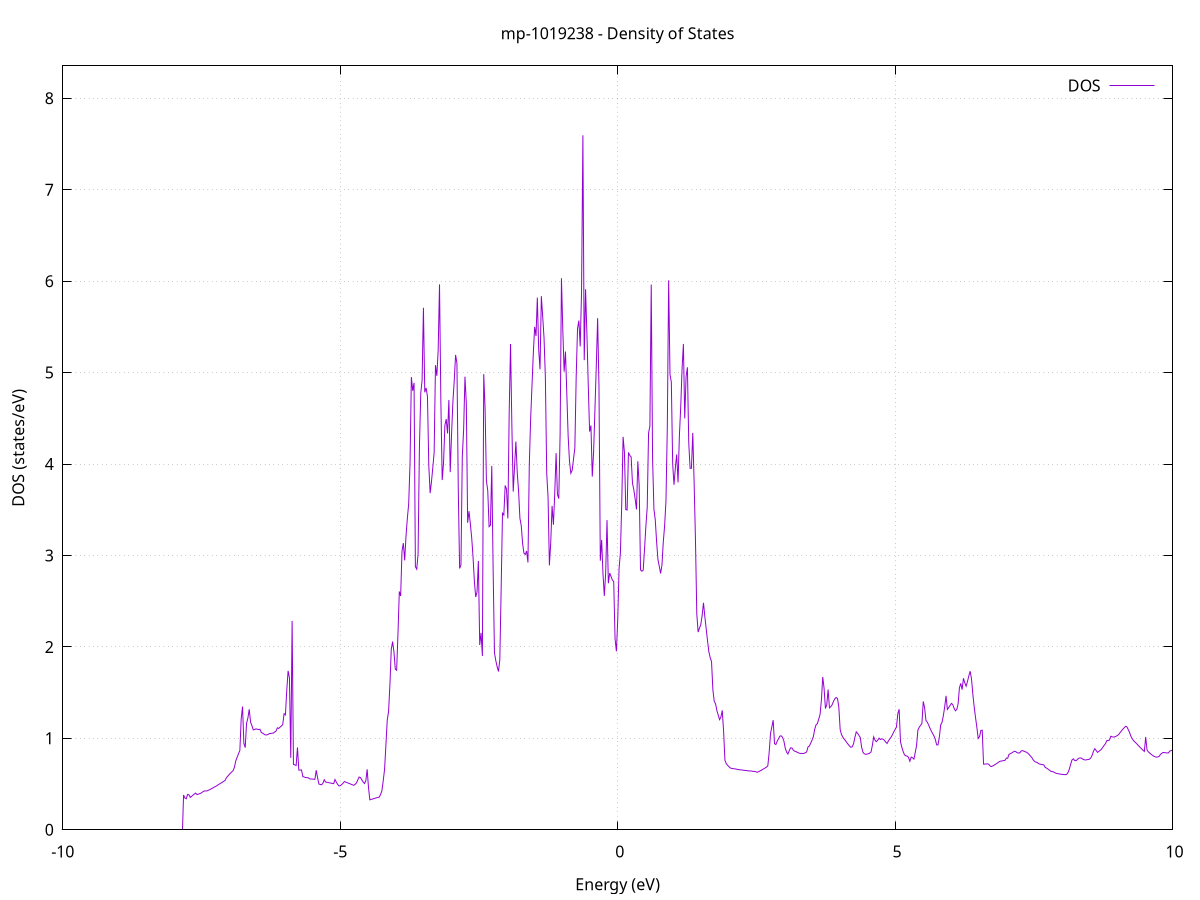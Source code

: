 set title 'mp-1019238 - Density of States'
set xlabel 'Energy (eV)'
set ylabel 'DOS (states/eV)'
set grid
set xrange [-10:10]
set yrange [0:8.354]
set xzeroaxis lt -1
set terminal png size 800,600
set output 'mp-1019238_dos_gnuplot.png'
plot '-' using 1:2 with lines title 'DOS'
-24.221500 0.000000
-24.197300 0.000000
-24.173200 0.000000
-24.149000 0.000000
-24.124900 0.000000
-24.100700 0.000000
-24.076600 0.000000
-24.052400 0.000000
-24.028300 0.000000
-24.004100 0.000000
-23.980000 0.000000
-23.955800 0.000000
-23.931700 0.000000
-23.907500 0.000000
-23.883400 0.000000
-23.859200 0.000000
-23.835100 0.000000
-23.810900 0.000000
-23.786800 0.000000
-23.762600 0.000000
-23.738500 0.000000
-23.714300 0.000000
-23.690200 0.000000
-23.666000 0.000000
-23.641900 0.000000
-23.617700 0.000000
-23.593600 0.000000
-23.569400 0.000000
-23.545300 0.000000
-23.521100 0.000000
-23.497000 0.000000
-23.472800 0.000000
-23.448700 0.000000
-23.424500 0.000000
-23.400400 0.000000
-23.376200 0.000000
-23.352100 0.000000
-23.327900 0.000000
-23.303800 0.000000
-23.279600 0.000000
-23.255500 0.000000
-23.231300 0.000000
-23.207200 0.000000
-23.183000 0.000000
-23.158900 0.000000
-23.134700 0.000000
-23.110600 0.000000
-23.086400 0.000000
-23.062300 0.000000
-23.038100 0.000000
-23.014000 0.000000
-22.989800 0.000000
-22.965700 0.000000
-22.941500 0.000000
-22.917400 0.000000
-22.893200 0.000000
-22.869100 0.000000
-22.844900 0.000000
-22.820800 0.000000
-22.796600 0.000000
-22.772500 0.000000
-22.748300 0.000000
-22.724200 0.000000
-22.700000 0.000000
-22.675900 0.000000
-22.651700 0.000000
-22.627600 0.000000
-22.603400 0.000000
-22.579300 0.000000
-22.555100 0.000000
-22.531000 0.000000
-22.506800 0.000000
-22.482600 0.000000
-22.458500 0.000000
-22.434300 0.000000
-22.410200 0.000000
-22.386000 0.000000
-22.361900 0.000000
-22.337700 0.000000
-22.313600 0.000000
-22.289400 0.000000
-22.265300 0.000000
-22.241100 0.000000
-22.217000 0.000000
-22.192800 0.000000
-22.168700 0.000000
-22.144500 0.000000
-22.120400 0.000000
-22.096200 0.000000
-22.072100 0.000000
-22.047900 0.000000
-22.023800 0.023800
-21.999600 0.667300
-21.975500 0.720100
-21.951300 0.671400
-21.927200 0.719100
-21.903000 0.774500
-21.878900 0.754000
-21.854700 0.779200
-21.830600 0.816600
-21.806400 0.837300
-21.782300 0.861600
-21.758100 0.895200
-21.734000 0.931300
-21.709800 0.978000
-21.685700 1.023400
-21.661500 1.067400
-21.637400 1.123400
-21.613200 1.230600
-21.589100 1.309800
-21.564900 1.411100
-21.540800 1.672500
-21.516600 2.032500
-21.492500 2.188100
-21.468300 1.744700
-21.444200 1.432600
-21.420000 1.335000
-21.395900 1.190700
-21.371700 1.126400
-21.347600 1.069800
-21.323400 0.996700
-21.299300 0.950100
-21.275100 0.911200
-21.251000 0.873900
-21.226800 0.836200
-21.202700 0.800800
-21.178500 0.770100
-21.154400 0.761200
-21.130200 0.707000
-21.106100 0.743600
-21.081900 0.636600
-21.057800 0.737000
-21.033600 0.000000
-21.009500 0.000000
-20.985300 0.000000
-20.961200 0.000000
-20.937000 0.000000
-20.912900 0.000000
-20.888700 0.000000
-20.864600 0.000000
-20.840400 0.000000
-20.816300 0.000000
-20.792100 0.000000
-20.768000 0.000000
-20.743800 0.000000
-20.719700 0.000000
-20.695500 0.000000
-20.671400 0.000000
-20.647200 0.000000
-20.623100 0.000000
-20.598900 0.000000
-20.574800 0.000000
-20.550600 0.000000
-20.526400 0.000000
-20.502300 0.000000
-20.478100 0.000000
-20.454000 0.000000
-20.429800 0.000000
-20.405700 0.000000
-20.381500 0.000000
-20.357400 0.000000
-20.333200 0.000000
-20.309100 0.000000
-20.284900 0.000000
-20.260800 0.000000
-20.236600 0.000000
-20.212500 0.000000
-20.188300 0.000000
-20.164200 0.000000
-20.140000 0.000000
-20.115900 0.000000
-20.091700 0.000000
-20.067600 0.000000
-20.043400 0.000000
-20.019300 0.000000
-19.995100 0.000000
-19.971000 0.000000
-19.946800 0.000000
-19.922700 0.000000
-19.898500 0.000000
-19.874400 0.000000
-19.850200 0.000000
-19.826100 0.000000
-19.801900 0.000000
-19.777800 0.000000
-19.753600 0.000000
-19.729500 0.000000
-19.705300 0.000000
-19.681200 0.000000
-19.657000 0.000000
-19.632900 0.000000
-19.608700 0.000000
-19.584600 0.000000
-19.560400 0.000000
-19.536300 0.000000
-19.512100 0.000000
-19.488000 0.000000
-19.463800 0.000000
-19.439700 0.000000
-19.415500 0.000000
-19.391400 0.000000
-19.367200 0.000000
-19.343100 0.000000
-19.318900 0.000000
-19.294800 0.000000
-19.270600 0.000000
-19.246500 0.000000
-19.222300 0.000000
-19.198200 0.000000
-19.174000 0.000000
-19.149900 0.000000
-19.125700 0.000000
-19.101600 0.000000
-19.077400 0.000000
-19.053300 0.000000
-19.029100 0.000000
-19.005000 0.000000
-18.980800 0.000000
-18.956700 0.000000
-18.932500 0.000000
-18.908400 0.000000
-18.884200 0.000000
-18.860100 0.000000
-18.835900 0.000000
-18.811800 0.000000
-18.787600 0.000000
-18.763500 0.000000
-18.739300 0.000000
-18.715200 0.000000
-18.691000 0.000000
-18.666900 0.000000
-18.642700 0.000000
-18.618500 0.000000
-18.594400 0.000000
-18.570200 0.000000
-18.546100 0.000000
-18.521900 0.000000
-18.497800 0.000000
-18.473600 0.000000
-18.449500 0.000000
-18.425300 0.000000
-18.401200 0.000000
-18.377000 0.000000
-18.352900 0.000000
-18.328700 0.000000
-18.304600 0.000000
-18.280400 0.000000
-18.256300 0.000000
-18.232100 0.000000
-18.208000 0.000000
-18.183800 0.000000
-18.159700 0.000000
-18.135500 0.000000
-18.111400 0.000000
-18.087200 0.000000
-18.063100 0.000000
-18.038900 0.000000
-18.014800 0.000000
-17.990600 0.000000
-17.966500 0.000000
-17.942300 0.000000
-17.918200 0.000000
-17.894000 0.000000
-17.869900 0.000000
-17.845700 0.000000
-17.821600 0.000000
-17.797400 0.000000
-17.773300 0.000000
-17.749100 0.000000
-17.725000 0.000000
-17.700800 0.000000
-17.676700 0.000000
-17.652500 0.000000
-17.628400 0.000000
-17.604200 0.000000
-17.580100 0.000000
-17.555900 0.000000
-17.531800 0.000000
-17.507600 0.000000
-17.483500 0.000000
-17.459300 0.000000
-17.435200 0.000000
-17.411000 0.000000
-17.386900 0.000000
-17.362700 0.000000
-17.338600 0.000000
-17.314400 0.000000
-17.290300 0.000000
-17.266100 0.000000
-17.242000 0.000000
-17.217800 0.000000
-17.193700 0.000000
-17.169500 0.000000
-17.145400 0.000000
-17.121200 0.000000
-17.097100 0.000000
-17.072900 0.000000
-17.048800 0.000000
-17.024600 0.000000
-17.000500 0.000000
-16.976300 0.000000
-16.952200 0.000000
-16.928000 0.000000
-16.903900 0.000000
-16.879700 0.000000
-16.855600 0.000000
-16.831400 0.000000
-16.807300 0.000000
-16.783100 0.000000
-16.759000 0.000000
-16.734800 0.000000
-16.710600 0.000000
-16.686500 0.000000
-16.662300 0.000000
-16.638200 0.000000
-16.614000 0.000000
-16.589900 0.000000
-16.565700 0.000000
-16.541600 0.000000
-16.517400 0.000000
-16.493300 0.000000
-16.469100 0.000000
-16.445000 0.000000
-16.420800 0.000000
-16.396700 0.000000
-16.372500 0.000000
-16.348400 0.000000
-16.324200 0.000000
-16.300100 0.000000
-16.275900 0.000000
-16.251800 0.000000
-16.227600 0.000000
-16.203500 0.000000
-16.179300 0.000000
-16.155200 0.000000
-16.131000 0.000000
-16.106900 0.000000
-16.082700 0.000000
-16.058600 0.000000
-16.034400 0.000000
-16.010300 0.000000
-15.986100 0.000000
-15.962000 0.000000
-15.937800 0.000000
-15.913700 0.000000
-15.889500 0.000000
-15.865400 0.000000
-15.841200 0.000000
-15.817100 0.000000
-15.792900 0.000000
-15.768800 0.000000
-15.744600 0.000000
-15.720500 0.000000
-15.696300 0.000000
-15.672200 0.000000
-15.648000 0.000000
-15.623900 0.000000
-15.599700 0.000000
-15.575600 0.000000
-15.551400 0.000000
-15.527300 0.000000
-15.503100 0.000000
-15.479000 0.000000
-15.454800 0.000000
-15.430700 0.000000
-15.406500 0.000000
-15.382400 0.000000
-15.358200 0.000000
-15.334100 0.000000
-15.309900 0.000000
-15.285800 0.000000
-15.261600 0.000000
-15.237500 0.000000
-15.213300 0.000000
-15.189200 0.000000
-15.165000 0.000000
-15.140900 0.000000
-15.116700 0.000000
-15.092600 0.000000
-15.068400 0.000000
-15.044300 0.000000
-15.020100 0.000000
-14.996000 0.000000
-14.971800 0.000000
-14.947700 0.000000
-14.923500 0.000000
-14.899400 0.000000
-14.875200 0.000000
-14.851100 0.000000
-14.826900 0.000000
-14.802700 0.000000
-14.778600 0.000000
-14.754400 0.000000
-14.730300 0.000000
-14.706100 0.000000
-14.682000 0.000000
-14.657800 0.000000
-14.633700 0.000000
-14.609500 0.000000
-14.585400 0.000000
-14.561200 0.000000
-14.537100 0.000000
-14.512900 0.000000
-14.488800 0.000000
-14.464600 0.000000
-14.440500 0.000000
-14.416300 0.000000
-14.392200 0.000000
-14.368000 0.000000
-14.343900 0.000000
-14.319700 0.000000
-14.295600 0.000000
-14.271400 0.000000
-14.247300 0.000000
-14.223100 0.000000
-14.199000 0.000000
-14.174800 0.000000
-14.150700 0.000000
-14.126500 0.000000
-14.102400 0.000000
-14.078200 0.000000
-14.054100 0.000000
-14.029900 0.000000
-14.005800 0.000000
-13.981600 0.000000
-13.957500 0.000000
-13.933300 0.000000
-13.909200 0.000000
-13.885000 0.000000
-13.860900 0.000000
-13.836700 0.000000
-13.812600 0.000000
-13.788400 0.000000
-13.764300 0.000000
-13.740100 0.000000
-13.716000 0.000000
-13.691800 0.000000
-13.667700 0.000000
-13.643500 0.000000
-13.619400 0.000000
-13.595200 0.000000
-13.571100 0.000000
-13.546900 0.000000
-13.522800 0.000000
-13.498600 0.000000
-13.474500 0.000000
-13.450300 0.000000
-13.426200 0.000000
-13.402000 0.000000
-13.377900 0.000000
-13.353700 0.000000
-13.329600 0.000000
-13.305400 0.000000
-13.281300 0.000000
-13.257100 0.000000
-13.233000 0.000000
-13.208800 0.000000
-13.184700 0.000000
-13.160500 0.000000
-13.136400 0.000000
-13.112200 0.000000
-13.088100 0.000000
-13.063900 0.000000
-13.039800 0.000000
-13.015600 0.000000
-12.991500 0.000000
-12.967300 0.000000
-12.943200 0.000000
-12.919000 0.000000
-12.894800 0.000000
-12.870700 0.000000
-12.846500 0.000000
-12.822400 0.000000
-12.798200 0.000000
-12.774100 0.000000
-12.749900 0.000000
-12.725800 0.000000
-12.701600 0.000000
-12.677500 0.000000
-12.653300 0.000000
-12.629200 0.000000
-12.605000 0.000000
-12.580900 0.000000
-12.556700 0.000000
-12.532600 0.000000
-12.508400 0.000000
-12.484300 0.000000
-12.460100 0.000000
-12.436000 0.000000
-12.411800 0.000000
-12.387700 0.000000
-12.363500 0.000000
-12.339400 0.000000
-12.315200 0.000000
-12.291100 0.000000
-12.266900 0.000000
-12.242800 0.000000
-12.218600 0.000000
-12.194500 0.000000
-12.170300 0.000000
-12.146200 0.000000
-12.122000 0.000000
-12.097900 0.000000
-12.073700 0.000000
-12.049600 0.000000
-12.025400 0.000000
-12.001300 0.000000
-11.977100 0.000000
-11.953000 0.000000
-11.928800 0.000000
-11.904700 0.000000
-11.880500 0.000000
-11.856400 0.000000
-11.832200 0.000000
-11.808100 0.000000
-11.783900 0.000000
-11.759800 0.000000
-11.735600 0.000000
-11.711500 0.000000
-11.687300 0.000000
-11.663200 0.000000
-11.639000 0.000000
-11.614900 0.000000
-11.590700 0.000000
-11.566600 0.000000
-11.542400 0.000000
-11.518300 0.000000
-11.494100 0.000000
-11.470000 0.000000
-11.445800 0.000000
-11.421700 0.000000
-11.397500 0.000000
-11.373400 0.000000
-11.349200 0.000000
-11.325100 0.000000
-11.300900 0.000000
-11.276800 0.000000
-11.252600 0.000000
-11.228500 0.000000
-11.204300 0.000000
-11.180200 0.000000
-11.156000 0.000000
-11.131900 0.000000
-11.107700 0.000000
-11.083600 0.000000
-11.059400 0.000000
-11.035300 0.000000
-11.011100 0.000000
-10.987000 0.000000
-10.962800 0.000000
-10.938600 0.000000
-10.914500 0.000000
-10.890300 0.000000
-10.866200 0.000000
-10.842000 0.000000
-10.817900 0.000000
-10.793700 0.000000
-10.769600 0.000000
-10.745400 0.000000
-10.721300 0.000000
-10.697100 0.000000
-10.673000 0.000000
-10.648800 0.000000
-10.624700 0.000000
-10.600500 0.000000
-10.576400 0.000000
-10.552200 0.000000
-10.528100 0.000000
-10.503900 0.000000
-10.479800 0.000000
-10.455600 0.000000
-10.431500 0.000000
-10.407300 0.000000
-10.383200 0.000000
-10.359000 0.000000
-10.334900 0.000000
-10.310700 0.000000
-10.286600 0.000000
-10.262400 0.000000
-10.238300 0.000000
-10.214100 0.000000
-10.190000 0.000000
-10.165800 0.000000
-10.141700 0.000000
-10.117500 0.000000
-10.093400 0.000000
-10.069200 0.000000
-10.045100 0.000000
-10.020900 0.000000
-9.996800 0.000000
-9.972600 0.000000
-9.948500 0.000000
-9.924300 0.000000
-9.900200 0.000000
-9.876000 0.000000
-9.851900 0.000000
-9.827700 0.000000
-9.803600 0.000000
-9.779400 0.000000
-9.755300 0.000000
-9.731100 0.000000
-9.707000 0.000000
-9.682800 0.000000
-9.658700 0.000000
-9.634500 0.000000
-9.610400 0.000000
-9.586200 0.000000
-9.562100 0.000000
-9.537900 0.000000
-9.513800 0.000000
-9.489600 0.000000
-9.465500 0.000000
-9.441300 0.000000
-9.417200 0.000000
-9.393000 0.000000
-9.368900 0.000000
-9.344700 0.000000
-9.320600 0.000000
-9.296400 0.000000
-9.272300 0.000000
-9.248100 0.000000
-9.224000 0.000000
-9.199800 0.000000
-9.175700 0.000000
-9.151500 0.000000
-9.127400 0.000000
-9.103200 0.000000
-9.079100 0.000000
-9.054900 0.000000
-9.030700 0.000000
-9.006600 0.000000
-8.982400 0.000000
-8.958300 0.000000
-8.934100 0.000000
-8.910000 0.000000
-8.885800 0.000000
-8.861700 0.000000
-8.837500 0.000000
-8.813400 0.000000
-8.789200 0.000000
-8.765100 0.000000
-8.740900 0.000000
-8.716800 0.000000
-8.692600 0.000000
-8.668500 0.000000
-8.644300 0.000000
-8.620200 0.000000
-8.596000 0.000000
-8.571900 0.000000
-8.547700 0.000000
-8.523600 0.000000
-8.499400 0.000000
-8.475300 0.000000
-8.451100 0.000000
-8.427000 0.000000
-8.402800 0.000000
-8.378700 0.000000
-8.354500 0.000000
-8.330400 0.000000
-8.306200 0.000000
-8.282100 0.000000
-8.257900 0.000000
-8.233800 0.000000
-8.209600 0.000000
-8.185500 0.000000
-8.161300 0.000000
-8.137200 0.000000
-8.113000 0.000000
-8.088900 0.000000
-8.064700 0.000000
-8.040600 0.000000
-8.016400 0.000000
-7.992300 0.000000
-7.968100 0.000000
-7.944000 0.000000
-7.919800 0.000000
-7.895700 0.000000
-7.871500 0.000000
-7.847400 0.000000
-7.823200 0.380300
-7.799100 0.347100
-7.774900 0.339800
-7.750800 0.386400
-7.726600 0.383000
-7.702500 0.353900
-7.678300 0.366100
-7.654200 0.378200
-7.630000 0.391000
-7.605900 0.401600
-7.581700 0.384500
-7.557600 0.389800
-7.533400 0.395100
-7.509300 0.400300
-7.485100 0.411200
-7.461000 0.421900
-7.436800 0.425600
-7.412700 0.423800
-7.388500 0.428700
-7.364400 0.435100
-7.340200 0.442300
-7.316100 0.450500
-7.291900 0.458800
-7.267800 0.467000
-7.243600 0.474900
-7.219500 0.483800
-7.195300 0.493200
-7.171200 0.502600
-7.147000 0.511800
-7.122800 0.520900
-7.098700 0.530000
-7.074500 0.540200
-7.050400 0.569900
-7.026200 0.586800
-7.002100 0.603300
-6.977900 0.619700
-6.953800 0.633500
-6.929600 0.647400
-6.905500 0.687200
-6.881300 0.755500
-6.857200 0.794300
-6.833000 0.832100
-6.808900 0.865900
-6.784700 1.214300
-6.760600 1.347200
-6.736400 0.944800
-6.712300 0.898600
-6.688100 1.163200
-6.664000 1.222400
-6.639800 1.318000
-6.615700 1.176500
-6.591500 1.140100
-6.567400 1.092500
-6.543200 1.096300
-6.519100 1.103700
-6.494900 1.100000
-6.470800 1.096400
-6.446600 1.098900
-6.422500 1.064600
-6.398300 1.056700
-6.374200 1.046200
-6.350000 1.037300
-6.325900 1.037400
-6.301700 1.041000
-6.277600 1.051400
-6.253400 1.053800
-6.229300 1.055500
-6.205100 1.058100
-6.181000 1.069000
-6.156800 1.079800
-6.132700 1.115200
-6.108500 1.107800
-6.084400 1.122500
-6.060200 1.135500
-6.036100 1.150200
-6.011900 1.268900
-5.987800 1.256000
-5.963600 1.523700
-5.939500 1.738100
-5.915300 1.662200
-5.891200 0.786300
-5.867000 2.284200
-5.842900 0.715300
-5.818700 0.709300
-5.794600 0.703300
-5.770400 0.900800
-5.746300 0.653400
-5.722100 0.652600
-5.698000 0.654000
-5.673800 0.581700
-5.649700 0.576800
-5.625500 0.571900
-5.601400 0.569600
-5.577200 0.569700
-5.553100 0.557300
-5.528900 0.555900
-5.504800 0.554500
-5.480600 0.553100
-5.456500 0.551700
-5.432300 0.650500
-5.408200 0.569500
-5.384000 0.500200
-5.359900 0.495600
-5.335700 0.492200
-5.311600 0.508700
-5.287400 0.547400
-5.263300 0.522200
-5.239100 0.519200
-5.214900 0.516200
-5.190800 0.513200
-5.166600 0.510100
-5.142500 0.507100
-5.118300 0.504100
-5.094200 0.549900
-5.070000 0.520500
-5.045900 0.495900
-5.021700 0.479300
-4.997600 0.482000
-4.973400 0.495400
-4.949300 0.508700
-4.925100 0.527500
-4.901000 0.521600
-4.876800 0.515700
-4.852700 0.509800
-4.828500 0.503900
-4.804400 0.498000
-4.780200 0.492100
-4.756100 0.486200
-4.731900 0.496500
-4.707800 0.511400
-4.683600 0.544500
-4.659500 0.576900
-4.635300 0.570900
-4.611200 0.546500
-4.587000 0.522700
-4.562900 0.505600
-4.538700 0.534600
-4.514600 0.660900
-4.490400 0.464400
-4.466300 0.327500
-4.442100 0.331900
-4.418000 0.336300
-4.393800 0.340700
-4.369700 0.345100
-4.345500 0.349500
-4.321400 0.353900
-4.297200 0.356700
-4.273100 0.386400
-4.248900 0.426100
-4.224800 0.537600
-4.200600 0.660800
-4.176500 0.927700
-4.152300 1.199100
-4.128200 1.296600
-4.104000 1.590700
-4.079900 1.973500
-4.055700 2.058500
-4.031600 1.945700
-4.007400 1.756600
-3.983300 1.744800
-3.959100 2.143800
-3.935000 2.605700
-3.910800 2.556700
-3.886700 3.047200
-3.862500 3.135000
-3.838400 2.946400
-3.814200 3.213300
-3.790100 3.406200
-3.765900 3.565900
-3.741800 4.010000
-3.717600 4.950700
-3.693500 4.801000
-3.669300 4.887400
-3.645200 2.877100
-3.621000 2.850000
-3.596900 3.014200
-3.572700 4.176100
-3.548600 4.773500
-3.524400 4.914000
-3.500300 5.708600
-3.476100 4.784600
-3.452000 4.831900
-3.427800 4.739800
-3.403700 3.985900
-3.379500 3.681300
-3.355400 3.805300
-3.331200 3.962500
-3.307100 4.125400
-3.282900 5.081200
-3.258700 4.964600
-3.234600 5.246200
-3.210400 5.964500
-3.186300 4.692400
-3.162100 3.824400
-3.138000 4.011400
-3.113800 4.420600
-3.089700 4.491900
-3.065500 4.334300
-3.041400 4.700600
-3.017200 3.911300
-2.993100 4.329300
-2.968900 4.682800
-2.944800 4.913800
-2.920600 5.193000
-2.896500 5.102200
-2.872300 3.731000
-2.848200 2.857800
-2.824000 2.895500
-2.799900 4.082000
-2.775700 4.375500
-2.751600 4.954900
-2.727400 4.663900
-2.703300 3.357500
-2.679100 3.484100
-2.655000 3.347600
-2.630800 3.196300
-2.606700 2.987100
-2.582500 2.720700
-2.558400 2.545800
-2.534200 2.600100
-2.510100 2.940300
-2.485900 2.021200
-2.461800 2.153200
-2.437600 1.899600
-2.413500 4.983100
-2.389300 4.610500
-2.365200 3.816500
-2.341000 3.709500
-2.316900 3.314800
-2.292700 3.329600
-2.268600 3.979600
-2.244400 2.862200
-2.220300 1.937000
-2.196100 1.850300
-2.172000 1.782900
-2.147800 1.731200
-2.123700 1.858500
-2.099500 2.633700
-2.075400 3.461700
-2.051200 3.442300
-2.027100 3.765100
-2.002900 3.725200
-1.978800 3.405100
-1.954600 4.562700
-1.930500 5.312500
-1.906300 4.414800
-1.882200 3.698500
-1.858000 3.972300
-1.833900 4.245300
-1.809700 3.906200
-1.785600 3.705600
-1.761400 3.406300
-1.737300 3.326100
-1.713100 3.133000
-1.689000 3.025200
-1.664800 3.010400
-1.640700 3.048700
-1.616500 2.923400
-1.592400 3.986000
-1.568200 4.491600
-1.544100 4.853600
-1.519900 5.208400
-1.495800 5.499600
-1.471600 5.400500
-1.447500 5.819800
-1.423300 5.254300
-1.399200 5.034900
-1.375000 5.835300
-1.350800 5.611400
-1.326700 5.379000
-1.302500 4.944700
-1.278400 3.899900
-1.254200 3.634500
-1.230100 2.891200
-1.205900 3.140700
-1.181800 3.541800
-1.157600 3.336000
-1.133500 3.682000
-1.109300 4.118800
-1.085200 3.667600
-1.061000 3.621800
-1.036900 4.324100
-1.012700 6.030900
-0.988600 5.470300
-0.964400 5.010600
-0.940300 5.229800
-0.916100 4.766400
-0.892000 4.304800
-0.867800 4.030000
-0.843700 3.899000
-0.819500 3.931500
-0.795400 4.053100
-0.771200 4.177200
-0.747100 4.957300
-0.722900 5.481000
-0.698800 5.568800
-0.674600 5.286100
-0.650500 5.888300
-0.626300 7.594200
-0.602200 5.135700
-0.578000 5.911600
-0.553900 5.419900
-0.529700 4.867800
-0.505600 4.354900
-0.481400 4.420900
-0.457300 3.862800
-0.433100 4.134400
-0.409000 4.601400
-0.384800 5.075400
-0.360700 5.594600
-0.336500 4.850100
-0.312400 2.942300
-0.288200 3.169900
-0.264100 2.796900
-0.239900 2.558200
-0.215800 2.808800
-0.191600 3.386700
-0.167500 2.695900
-0.143300 2.806800
-0.119200 2.770500
-0.095000 2.731300
-0.070900 2.713800
-0.046700 2.089100
-0.022600 1.951800
0.001600 2.293800
0.025700 2.858300
0.049900 3.028600
0.074000 3.575500
0.098200 4.296900
0.122300 4.127400
0.146500 3.502000
0.170600 3.496700
0.194800 4.126700
0.218900 4.093700
0.243100 4.077900
0.267200 3.790600
0.291400 3.719500
0.315500 3.618500
0.339700 3.503500
0.363800 4.029900
0.388000 3.765200
0.412100 2.842500
0.436300 2.827500
0.460400 2.838200
0.484600 3.066800
0.508700 3.319000
0.532900 3.524000
0.557100 4.337200
0.581200 4.416700
0.605400 5.962100
0.629500 4.060000
0.653700 3.506700
0.677800 3.390900
0.702000 3.152400
0.726100 2.955700
0.750300 2.881400
0.774400 2.803500
0.798600 2.895800
0.822700 3.148300
0.846900 3.326900
0.871000 3.599200
0.895200 4.405900
0.919300 6.008300
0.943500 4.977600
0.967600 4.895500
0.991800 3.998800
1.015900 3.772800
1.040100 3.961200
1.064200 4.104500
1.088400 3.799200
1.112500 4.305200
1.136700 4.624100
1.160800 5.037100
1.185000 5.312800
1.209100 4.499200
1.233300 4.954600
1.257400 5.057300
1.281600 4.233500
1.305700 3.952800
1.329900 3.953100
1.354000 4.339800
1.378200 3.800700
1.402300 3.179300
1.426500 2.360600
1.450600 2.162100
1.474800 2.205100
1.498900 2.244000
1.523100 2.344800
1.547200 2.481900
1.571400 2.332100
1.595500 2.199900
1.619700 2.069100
1.643800 1.946600
1.668000 1.882000
1.692100 1.839600
1.716300 1.531200
1.740400 1.405900
1.764600 1.377400
1.788700 1.302700
1.812900 1.253500
1.837000 1.204400
1.861200 1.232700
1.885300 1.306200
1.909500 1.078800
1.933600 0.759400
1.957800 0.722700
1.981900 0.705400
2.006100 0.689900
2.030200 0.676200
2.054400 0.671400
2.078500 0.669200
2.102700 0.667000
2.126800 0.664700
2.151000 0.661700
2.175100 0.658400
2.199300 0.656600
2.223400 0.654700
2.247600 0.652900
2.271700 0.651100
2.295900 0.649200
2.320000 0.647400
2.344200 0.645800
2.368300 0.642700
2.392500 0.644200
2.416600 0.641400
2.440800 0.638700
2.465000 0.638600
2.489100 0.635200
2.513300 0.628900
2.537400 0.634300
2.561600 0.642000
2.585700 0.650200
2.609900 0.658500
2.634000 0.666900
2.658200 0.675600
2.682300 0.685600
2.706500 0.700100
2.730600 0.843700
2.754800 1.051000
2.778900 1.124700
2.803100 1.198600
2.827200 0.941500
2.851400 0.932700
2.875500 0.968500
2.899700 0.996300
2.923800 1.024100
2.948000 1.027500
2.972100 1.010900
2.996300 0.970400
3.020400 0.893400
3.044600 0.849700
3.068700 0.828500
3.092900 0.866400
3.117000 0.896500
3.141200 0.893900
3.165300 0.871700
3.189500 0.859400
3.213600 0.854700
3.237800 0.847300
3.261900 0.840100
3.286100 0.835800
3.310200 0.834600
3.334400 0.834700
3.358500 0.834900
3.382700 0.842500
3.406800 0.851800
3.431000 0.906400
3.455100 0.915700
3.479300 0.947900
3.503400 0.980100
3.527600 1.018500
3.551700 1.099700
3.575900 1.148200
3.600000 1.161200
3.624200 1.210500
3.648300 1.262500
3.672500 1.419400
3.696600 1.671300
3.720800 1.544600
3.744900 1.325900
3.769100 1.367700
3.793200 1.533700
3.817400 1.333400
3.841500 1.346400
3.865700 1.366900
3.889800 1.403900
3.914000 1.432900
3.938100 1.446600
3.962300 1.435400
3.986400 1.339200
4.010600 1.095100
4.034700 1.040800
4.058900 1.012600
4.083000 0.991300
4.107200 0.974000
4.131300 0.952800
4.155500 0.933300
4.179600 0.915100
4.203800 0.902300
4.227900 0.907200
4.252100 0.941600
4.276200 1.012000
4.300400 1.070700
4.324500 1.054100
4.348700 1.032300
4.372800 1.009500
4.397000 0.902600
4.421200 0.848300
4.445300 0.830700
4.469500 0.825800
4.493600 0.827300
4.517800 0.831600
4.541900 0.837800
4.566100 0.850000
4.590200 0.920500
4.614400 1.016300
4.638500 0.980800
4.662700 0.963200
4.686800 0.979200
4.711000 1.002200
4.735100 0.987000
4.759300 0.994000
4.783400 0.991000
4.807600 0.978100
4.831700 0.958500
4.855900 0.943700
4.880000 0.971600
4.904200 0.992800
4.928300 1.013500
4.952500 1.040000
4.976600 1.071300
5.000800 1.097100
5.024900 1.123800
5.049100 1.269300
5.073200 1.317900
5.097400 0.963400
5.121500 0.903600
5.145700 0.855100
5.169800 0.819800
5.194000 0.808300
5.218100 0.806700
5.242300 0.791900
5.266400 0.749100
5.290600 0.794700
5.314700 0.787100
5.338900 0.773200
5.363000 0.841700
5.387200 0.921100
5.411300 1.090000
5.435500 1.121700
5.459600 1.141700
5.483800 1.164000
5.507900 1.403400
5.532100 1.336000
5.556200 1.196200
5.580400 1.176900
5.604500 1.146700
5.628700 1.110400
5.652800 1.080500
5.677000 1.052900
5.701100 1.025600
5.725300 0.988500
5.749400 0.928600
5.773600 0.928100
5.797700 1.011500
5.821900 1.146200
5.846000 1.173800
5.870200 1.248700
5.894300 1.343900
5.918500 1.464600
5.942600 1.315700
5.966800 1.337600
5.990900 1.359500
6.015100 1.382100
6.039200 1.369800
6.063400 1.329200
6.087500 1.301600
6.111700 1.314600
6.135800 1.375100
6.160000 1.552900
6.184100 1.601100
6.208300 1.532600
6.232400 1.656900
6.256600 1.606600
6.280700 1.570100
6.304900 1.621900
6.329100 1.682900
6.353200 1.734100
6.377400 1.650800
6.401500 1.484200
6.425700 1.344600
6.449800 1.228700
6.474000 1.120800
6.498100 0.999000
6.522300 1.017400
6.546400 1.085700
6.570600 1.089100
6.594700 0.717500
6.618900 0.718400
6.643000 0.719600
6.667200 0.721300
6.691300 0.714800
6.715500 0.696200
6.739600 0.691800
6.763800 0.698900
6.787900 0.708000
6.812100 0.717100
6.836200 0.726500
6.860400 0.737400
6.884500 0.747400
6.908700 0.751400
6.932800 0.753400
6.957000 0.756400
6.981100 0.759800
7.005300 0.783100
7.029400 0.782400
7.053600 0.825400
7.077700 0.831500
7.101900 0.840400
7.126000 0.849400
7.150200 0.858800
7.174300 0.855300
7.198500 0.843400
7.222600 0.839400
7.246800 0.840500
7.270900 0.860600
7.295100 0.866000
7.319200 0.860100
7.343400 0.854100
7.367500 0.848200
7.391700 0.838700
7.415800 0.823100
7.440000 0.806700
7.464100 0.789900
7.488300 0.765700
7.512400 0.748400
7.536600 0.739700
7.560700 0.736400
7.584900 0.724700
7.609000 0.718000
7.633200 0.715300
7.657300 0.712300
7.681500 0.709200
7.705600 0.681800
7.729800 0.674300
7.753900 0.664600
7.778100 0.654600
7.802200 0.641200
7.826400 0.636600
7.850500 0.634400
7.874700 0.626300
7.898800 0.618600
7.923000 0.615400
7.947100 0.612300
7.971300 0.609500
7.995400 0.607200
8.019600 0.605300
8.043700 0.603900
8.067900 0.602500
8.092000 0.605200
8.116200 0.625300
8.140300 0.663000
8.164500 0.716600
8.188600 0.763200
8.212800 0.775800
8.237000 0.758100
8.261100 0.755500
8.285300 0.768200
8.309400 0.781600
8.333600 0.785700
8.357700 0.783800
8.381900 0.773200
8.406000 0.765900
8.430200 0.763300
8.454300 0.765900
8.478500 0.768500
8.502600 0.771400
8.526800 0.785400
8.550900 0.813600
8.575100 0.857900
8.599200 0.887200
8.623400 0.868100
8.647500 0.846800
8.671700 0.856800
8.695800 0.868100
8.720000 0.881900
8.744100 0.903000
8.768300 0.923400
8.792400 0.941900
8.816600 0.975500
8.840700 0.976700
8.864900 0.981000
8.889000 1.023400
8.913200 1.016200
8.937300 1.013700
8.961500 1.016200
8.985600 1.023400
9.009800 1.032200
9.033900 1.044000
9.058100 1.064600
9.082200 1.083700
9.106400 1.101300
9.130500 1.116300
9.154700 1.131500
9.178800 1.125700
9.203000 1.094400
9.227100 1.062600
9.251300 1.021500
9.275400 0.994600
9.299600 0.974700
9.323700 0.958900
9.347900 0.945200
9.372000 0.929900
9.396200 0.913900
9.420300 0.898900
9.444500 0.884100
9.468600 0.869200
9.492800 0.857000
9.516900 1.015000
9.541100 0.872300
9.565200 0.852100
9.589400 0.839100
9.613500 0.826700
9.637700 0.815000
9.661800 0.804500
9.686000 0.797700
9.710100 0.794800
9.734300 0.795900
9.758400 0.802100
9.782600 0.823600
9.806700 0.836600
9.830900 0.845300
9.855000 0.843800
9.879200 0.842200
9.903300 0.839800
9.927500 0.840600
9.951600 0.860100
9.975800 0.866200
9.999900 0.871600
10.024100 0.874800
10.048200 0.877900
10.072400 0.861100
10.096500 0.859100
10.120700 0.854500
10.144900 0.850000
10.169000 0.845600
10.193200 0.841800
10.217300 0.838600
10.241500 0.849800
10.265600 0.867100
10.289800 0.892400
10.313900 0.817000
10.338100 0.820700
10.362200 0.823000
10.386400 0.818200
10.410500 0.810800
10.434700 0.797400
10.458800 0.790900
10.483000 0.761400
10.507100 0.776400
10.531300 0.802700
10.555400 0.821400
10.579600 0.861500
10.603700 0.897500
10.627900 0.885000
10.652000 0.865600
10.676200 0.889700
10.700300 0.937700
10.724500 0.967100
10.748600 0.972100
10.772800 0.960300
10.796900 0.943700
10.821100 0.935000
10.845200 0.934600
10.869400 0.969400
10.893500 0.932100
10.917700 0.910500
10.941800 0.902100
10.966000 0.906800
10.990100 0.919900
11.014300 0.929200
11.038400 0.936400
11.062600 0.946100
11.086700 0.984400
11.110900 1.046300
11.135000 1.055500
11.159200 1.092100
11.183300 1.103800
11.207500 1.112700
11.231600 1.123900
11.255800 1.141700
11.279900 1.156200
11.304100 1.164700
11.328200 1.152100
11.352400 1.095900
11.376500 0.986600
11.400700 0.954100
11.424800 0.935500
11.449000 0.921800
11.473100 0.908400
11.497300 0.895200
11.521400 0.883600
11.545600 0.845100
11.569700 0.833100
11.593900 0.822700
11.618000 0.814800
11.642200 0.813700
11.666300 0.812500
11.690500 0.813200
11.714600 0.813300
11.738800 0.824700
11.762900 0.838300
11.787100 0.818200
11.811200 0.823700
11.835400 0.837500
11.859500 0.850000
11.883700 0.845800
11.907800 0.845900
11.932000 0.857700
11.956100 0.863500
11.980300 0.875300
12.004400 0.886600
12.028600 0.855900
12.052700 0.801900
12.076900 0.773200
12.101100 1.013800
12.125200 0.980100
12.149400 0.903000
12.173500 0.890600
12.197700 0.876400
12.221800 0.866300
12.246000 0.866000
12.270100 0.864700
12.294300 0.863700
12.318400 0.867300
12.342600 0.986200
12.366700 1.360200
12.390900 1.045800
12.415000 0.919200
12.439200 0.867300
12.463300 0.839000
12.487500 0.796800
12.511600 0.764700
12.535800 0.741100
12.559900 0.739400
12.584100 0.769200
12.608200 0.822700
12.632400 0.764000
12.656500 0.734700
12.680700 0.715100
12.704800 0.695300
12.729000 0.677000
12.753100 0.681800
12.777300 0.700600
12.801400 0.805800
12.825600 0.875900
12.849700 0.943900
12.873900 1.045900
12.898000 1.283900
12.922200 1.511800
12.946300 1.662700
12.970500 1.781500
12.994600 1.885000
13.018800 1.963700
13.042900 1.959300
13.067100 2.076400
13.091200 2.482200
13.115400 2.375900
13.139500 2.119400
13.163700 2.174300
13.187800 1.746300
13.212000 1.717600
13.236100 1.822400
13.260300 2.139800
13.284400 2.067800
13.308600 2.076900
13.332700 2.045600
13.356900 2.005800
13.381000 1.873300
13.405200 1.770700
13.429300 1.844300
13.453500 2.029800
13.477600 1.520500
13.501800 1.450900
13.525900 1.384100
13.550100 1.352800
13.574200 1.309800
13.598400 1.267700
13.622500 1.354900
13.646700 1.527600
13.670800 1.805100
13.695000 1.836000
13.719100 2.020700
13.743300 2.451000
13.767400 2.186400
13.791600 1.949500
13.815700 1.883200
13.839900 1.815500
13.864000 1.738700
13.888200 1.683600
13.912300 1.628900
13.936500 1.572100
13.960600 1.511000
13.984800 1.464500
14.009000 1.430800
14.033100 1.401700
14.057300 1.375100
14.081400 1.354100
14.105600 1.361300
14.129700 1.351700
14.153900 1.334700
14.178000 1.294600
14.202200 1.255000
14.226300 1.212700
14.250500 1.173500
14.274600 1.146000
14.298800 1.089800
14.322900 1.038200
14.347100 1.028400
14.371200 1.011500
14.395400 1.040200
14.419500 1.090400
14.443700 1.167900
14.467800 1.228600
14.492000 1.276900
14.516100 1.311400
14.540300 1.337700
14.564400 1.388600
14.588600 1.426800
14.612700 1.421100
14.636900 1.446700
14.661000 1.468700
14.685200 1.495800
14.709300 1.522100
14.733500 1.536100
14.757600 1.465200
14.781800 1.453900
14.805900 1.452200
14.830100 1.507800
14.854200 1.538800
14.878400 1.515100
14.902500 1.467100
14.926700 1.408200
14.950800 1.340000
14.975000 1.223600
14.999100 1.161900
15.023300 1.157100
15.047400 1.260700
15.071600 1.374400
15.095700 1.464700
15.119900 1.692400
15.144000 1.780500
15.168200 1.707800
15.192300 1.632000
15.216500 1.630700
15.240600 1.635800
15.264800 1.700400
15.288900 1.765700
15.313100 1.882100
15.337200 1.887800
15.361400 1.970400
15.385500 1.903400
15.409700 1.958300
15.433800 1.696200
15.458000 1.684300
15.482100 1.724000
15.506300 1.747400
15.530400 1.734900
15.554600 1.674800
15.578700 1.630200
15.602900 1.602200
15.627000 1.574700
15.651200 1.512200
15.675300 1.487800
15.699500 1.461100
15.723600 1.431200
15.747800 1.402200
15.771900 1.364700
15.796100 1.353400
15.820200 1.208600
15.844400 1.157800
15.868500 1.143600
15.892700 1.130100
15.916900 1.120000
15.941000 1.112100
15.965200 1.117200
15.989300 1.176100
16.013500 1.161900
16.037600 1.169500
16.061800 1.184600
16.085900 1.209100
16.110100 1.257500
16.134200 1.287500
16.158400 1.278500
16.182500 1.325500
16.206700 1.368800
16.230800 1.446700
16.255000 1.548400
16.279100 1.676800
16.303300 1.618300
16.327400 1.626300
16.351600 1.638200
16.375700 1.649800
16.399900 1.661900
16.424000 1.766200
16.448200 1.701600
16.472300 1.631100
16.496500 1.612500
16.520600 1.604200
16.544800 1.574700
16.568900 1.600100
16.593100 1.697000
16.617200 1.751800
16.641400 1.794000
16.665500 1.789200
16.689700 1.803500
16.713800 1.881100
16.738000 1.871400
16.762100 1.850200
16.786300 1.837800
16.810400 1.831200
16.834600 1.853900
16.858700 1.848500
16.882900 1.891500
16.907000 1.893800
16.931200 1.825300
16.955300 1.773700
16.979500 1.795000
17.003600 1.875800
17.027800 1.958100
17.051900 2.152000
17.076100 2.265000
17.100200 2.156000
17.124400 2.005900
17.148500 1.869200
17.172700 1.882400
17.196800 1.945700
17.221000 1.999400
17.245100 1.971400
17.269300 1.962700
17.293400 1.938400
17.317600 1.857500
17.341700 1.772400
17.365900 1.748400
17.390000 1.720800
17.414200 1.682600
17.438300 1.632500
17.462500 1.641700
17.486600 1.721500
17.510800 1.658000
17.534900 1.595600
17.559100 1.574400
17.583200 1.577600
17.607400 1.624800
17.631500 1.617700
17.655700 1.595000
17.679800 1.586800
17.704000 1.615200
17.728100 1.604800
17.752300 1.585900
17.776400 1.577900
17.800600 1.548400
17.824800 1.533100
17.848900 1.525300
17.873100 1.526500
17.897200 1.544600
17.921400 1.549100
17.945500 1.507500
17.969700 1.548300
17.993800 1.563800
18.018000 1.576900
18.042100 1.588900
18.066300 1.688200
18.090400 1.732500
18.114600 1.598900
18.138700 1.385700
18.162900 1.365100
18.187000 1.371600
18.211200 1.386800
18.235300 1.417200
18.259500 1.457200
18.283600 1.518800
18.307800 1.618700
18.331900 1.698400
18.356100 1.780500
18.380200 1.791900
18.404400 1.770400
18.428500 1.780500
18.452700 1.992400
18.476800 1.838900
18.501000 1.789200
18.525100 1.767500
18.549300 1.822600
18.573400 1.876200
18.597600 1.792600
18.621700 1.792800
18.645900 1.762700
18.670000 1.747800
18.694200 1.727900
18.718300 1.659900
18.742500 1.628700
18.766600 1.610700
18.790800 1.669300
18.814900 1.751300
18.839100 1.645100
18.863200 1.515200
18.887400 1.511500
18.911500 1.325700
18.935700 1.259600
18.959800 1.251100
18.984000 1.329400
19.008100 1.337000
19.032300 1.265000
19.056400 1.191700
19.080600 1.147500
19.104700 1.179400
19.128900 1.325800
19.153000 1.364400
19.177200 1.324700
19.201300 1.310400
19.225500 1.310700
19.249600 1.312000
19.273800 1.327600
19.297900 1.366900
19.322100 1.329500
19.346200 1.334700
19.370400 1.328600
19.394500 1.350200
19.418700 1.337800
19.442800 1.326600
19.467000 1.307100
19.491100 1.287700
19.515300 1.273800
19.539400 1.263300
19.563600 1.236200
19.587700 1.239400
19.611900 1.464500
19.636000 1.462500
19.660200 1.521200
19.684300 1.472300
19.708500 1.290600
19.732700 1.298500
19.756800 1.193800
19.781000 1.174700
19.805100 1.149900
19.829300 1.119900
19.853400 1.084600
19.877600 1.055100
19.901700 1.046200
19.925900 1.027600
19.950000 0.996900
19.974200 0.980500
19.998300 0.963300
20.022500 0.947000
20.046600 0.928800
20.070800 0.887300
20.094900 0.858300
20.119100 0.836800
20.143200 0.813800
20.167400 0.780700
20.191500 0.716700
20.215700 0.673900
20.239800 0.647500
20.264000 0.697400
20.288100 0.657400
20.312300 0.596900
20.336400 0.585300
20.360600 0.575700
20.384700 0.566600
20.408900 0.557600
20.433000 0.549100
20.457200 0.538300
20.481300 0.523700
20.505500 0.508000
20.529600 0.491200
20.553800 0.477400
20.577900 0.466100
20.602100 0.454600
20.626200 0.443100
20.650400 0.432300
20.674500 0.421700
20.698700 0.412000
20.722800 0.407200
20.747000 0.402500
20.771100 0.398500
20.795300 0.397900
20.819400 0.389600
20.843600 0.378500
20.867700 0.375600
20.891900 0.376600
20.916000 0.376600
20.940200 0.377100
20.964300 0.377500
20.988500 0.377800
21.012600 0.378200
21.036800 0.378700
21.060900 0.380100
21.085100 0.382900
21.109200 0.385300
21.133400 0.388600
21.157500 0.393700
21.181700 0.403200
21.205800 0.443600
21.230000 0.432900
21.254100 0.410900
21.278300 0.392900
21.302400 0.378500
21.326600 0.361300
21.350700 0.337600
21.374900 0.310100
21.399000 0.285200
21.423200 0.263700
21.447300 0.262000
21.471500 0.265500
21.495600 0.171600
21.519800 0.126200
21.543900 0.131500
21.568100 0.160400
21.592200 0.208700
21.616400 0.222700
21.640500 0.109100
21.664700 0.082700
21.688900 0.055100
21.713000 0.026400
21.737200 0.006300
21.761300 0.000300
21.785500 0.000000
21.809600 0.000000
21.833800 0.000000
21.857900 0.000000
21.882100 0.000000
21.906200 0.000000
21.930400 0.000000
21.954500 0.000000
21.978700 0.000000
22.002800 0.000000
22.027000 0.000000
22.051100 0.000000
22.075300 0.000000
22.099400 0.000000
22.123600 0.000000
22.147700 0.000000
22.171900 0.000000
22.196000 0.000000
22.220200 0.000000
22.244300 0.000000
22.268500 0.000000
22.292600 0.000000
22.316800 0.000000
22.340900 0.000000
22.365100 0.000000
22.389200 0.000000
22.413400 0.000000
22.437500 0.000000
22.461700 0.000000
22.485800 0.000000
22.510000 0.000000
22.534100 0.000000
22.558300 0.000000
22.582400 0.000000
22.606600 0.000000
22.630700 0.000000
22.654900 0.000000
22.679000 0.000000
22.703200 0.000000
22.727300 0.000000
22.751500 0.000000
22.775600 0.000000
22.799800 0.000000
22.823900 0.000000
22.848100 0.000000
22.872200 0.000000
22.896400 0.000000
22.920500 0.000000
22.944700 0.000000
22.968800 0.000000
22.993000 0.000000
23.017100 0.000000
23.041300 0.000000
23.065400 0.000000
23.089600 0.000000
23.113700 0.000000
23.137900 0.000000
23.162000 0.000000
23.186200 0.000000
23.210300 0.000000
23.234500 0.000000
23.258600 0.000000
23.282800 0.000000
23.306900 0.000000
23.331100 0.000000
23.355200 0.000000
23.379400 0.000000
23.403500 0.000000
23.427700 0.000000
23.451800 0.000000
23.476000 0.000000
23.500100 0.000000
23.524300 0.000000
23.548400 0.000000
23.572600 0.000000
23.596800 0.000000
23.620900 0.000000
23.645100 0.000000
23.669200 0.000000
23.693400 0.000000
23.717500 0.000000
23.741700 0.000000
23.765800 0.000000
23.790000 0.000000
23.814100 0.000000
23.838300 0.000000
23.862400 0.000000
23.886600 0.000000
23.910700 0.000000
23.934900 0.000000
23.959000 0.000000
23.983200 0.000000
24.007300 0.000000
24.031500 0.000000
24.055600 0.000000
24.079800 0.000000
e
